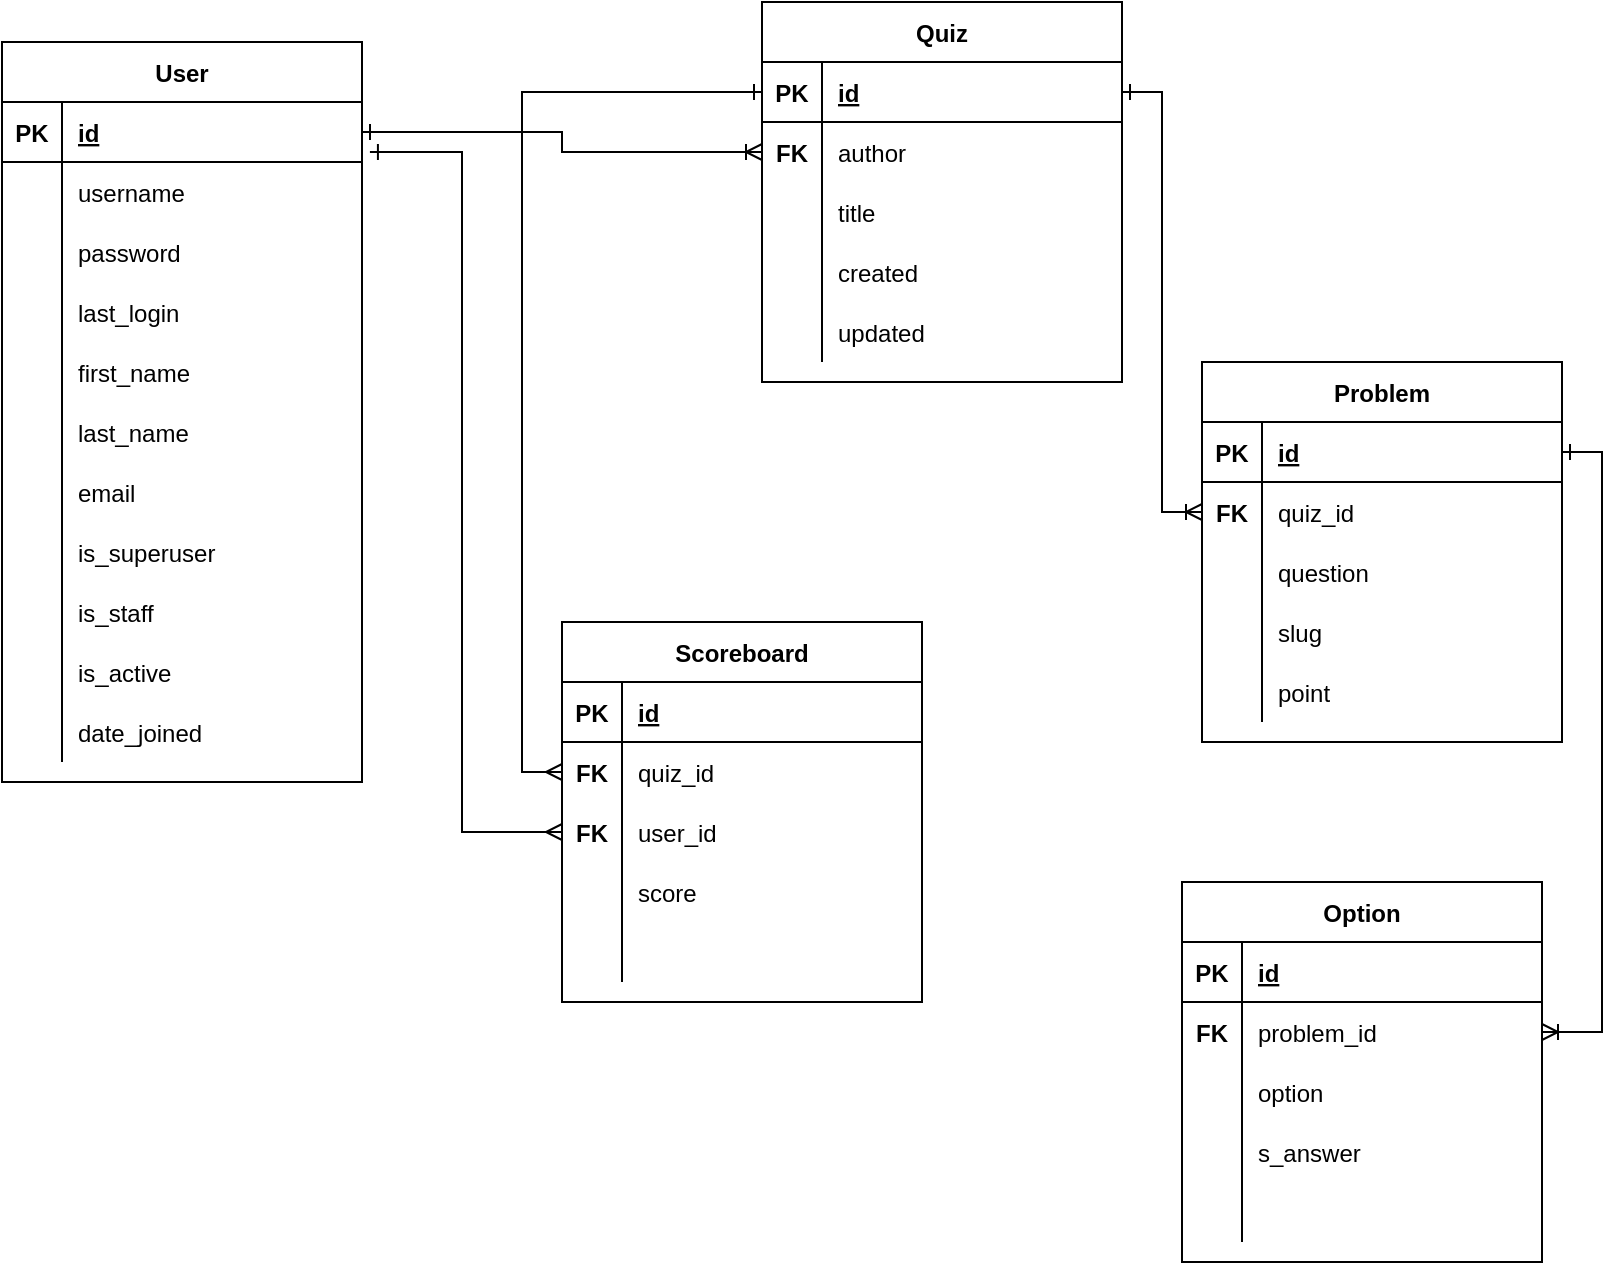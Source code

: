 <mxfile version="14.4.7" type="device"><diagram id="vzbMSQpqCz-FM4t02Jkn" name="Page-1"><mxGraphModel dx="1262" dy="716" grid="1" gridSize="10" guides="1" tooltips="1" connect="1" arrows="1" fold="1" page="1" pageScale="1" pageWidth="850" pageHeight="1100" math="0" shadow="0"><root><mxCell id="0"/><mxCell id="1" parent="0"/><mxCell id="4uhWB9Lu1iKHRKdh0gVq-2" value="Quiz" style="shape=table;startSize=30;container=1;collapsible=1;childLayout=tableLayout;fixedRows=1;rowLines=0;fontStyle=1;align=center;resizeLast=1;" parent="1" vertex="1"><mxGeometry x="420" width="180" height="190" as="geometry"><mxRectangle x="300" y="30" width="60" height="30" as="alternateBounds"/></mxGeometry></mxCell><mxCell id="4uhWB9Lu1iKHRKdh0gVq-3" value="" style="shape=partialRectangle;collapsible=0;dropTarget=0;pointerEvents=0;fillColor=none;top=0;left=0;bottom=1;right=0;points=[[0,0.5],[1,0.5]];portConstraint=eastwest;" parent="4uhWB9Lu1iKHRKdh0gVq-2" vertex="1"><mxGeometry y="30" width="180" height="30" as="geometry"/></mxCell><mxCell id="4uhWB9Lu1iKHRKdh0gVq-4" value="PK" style="shape=partialRectangle;connectable=0;fillColor=none;top=0;left=0;bottom=0;right=0;fontStyle=1;overflow=hidden;" parent="4uhWB9Lu1iKHRKdh0gVq-3" vertex="1"><mxGeometry width="30" height="30" as="geometry"/></mxCell><mxCell id="4uhWB9Lu1iKHRKdh0gVq-5" value="id" style="shape=partialRectangle;connectable=0;fillColor=none;top=0;left=0;bottom=0;right=0;align=left;spacingLeft=6;fontStyle=5;overflow=hidden;" parent="4uhWB9Lu1iKHRKdh0gVq-3" vertex="1"><mxGeometry x="30" width="150" height="30" as="geometry"/></mxCell><mxCell id="4uhWB9Lu1iKHRKdh0gVq-9" value="" style="shape=partialRectangle;collapsible=0;dropTarget=0;pointerEvents=0;fillColor=none;top=0;left=0;bottom=0;right=0;points=[[0,0.5],[1,0.5]];portConstraint=eastwest;" parent="4uhWB9Lu1iKHRKdh0gVq-2" vertex="1"><mxGeometry y="60" width="180" height="30" as="geometry"/></mxCell><mxCell id="4uhWB9Lu1iKHRKdh0gVq-10" value="FK" style="shape=partialRectangle;connectable=0;fillColor=none;top=0;left=0;bottom=0;right=0;editable=1;overflow=hidden;fontStyle=1" parent="4uhWB9Lu1iKHRKdh0gVq-9" vertex="1"><mxGeometry width="30" height="30" as="geometry"/></mxCell><mxCell id="4uhWB9Lu1iKHRKdh0gVq-11" value="author" style="shape=partialRectangle;connectable=0;fillColor=none;top=0;left=0;bottom=0;right=0;align=left;spacingLeft=6;overflow=hidden;" parent="4uhWB9Lu1iKHRKdh0gVq-9" vertex="1"><mxGeometry x="30" width="150" height="30" as="geometry"/></mxCell><mxCell id="4uhWB9Lu1iKHRKdh0gVq-6" value="" style="shape=partialRectangle;collapsible=0;dropTarget=0;pointerEvents=0;fillColor=none;top=0;left=0;bottom=0;right=0;points=[[0,0.5],[1,0.5]];portConstraint=eastwest;" parent="4uhWB9Lu1iKHRKdh0gVq-2" vertex="1"><mxGeometry y="90" width="180" height="30" as="geometry"/></mxCell><mxCell id="4uhWB9Lu1iKHRKdh0gVq-7" value="" style="shape=partialRectangle;connectable=0;fillColor=none;top=0;left=0;bottom=0;right=0;editable=1;overflow=hidden;" parent="4uhWB9Lu1iKHRKdh0gVq-6" vertex="1"><mxGeometry width="30" height="30" as="geometry"/></mxCell><mxCell id="4uhWB9Lu1iKHRKdh0gVq-8" value="title" style="shape=partialRectangle;connectable=0;fillColor=none;top=0;left=0;bottom=0;right=0;align=left;spacingLeft=6;overflow=hidden;" parent="4uhWB9Lu1iKHRKdh0gVq-6" vertex="1"><mxGeometry x="30" width="150" height="30" as="geometry"/></mxCell><mxCell id="4uhWB9Lu1iKHRKdh0gVq-12" value="" style="shape=partialRectangle;collapsible=0;dropTarget=0;pointerEvents=0;fillColor=none;top=0;left=0;bottom=0;right=0;points=[[0,0.5],[1,0.5]];portConstraint=eastwest;" parent="4uhWB9Lu1iKHRKdh0gVq-2" vertex="1"><mxGeometry y="120" width="180" height="30" as="geometry"/></mxCell><mxCell id="4uhWB9Lu1iKHRKdh0gVq-13" value="" style="shape=partialRectangle;connectable=0;fillColor=none;top=0;left=0;bottom=0;right=0;editable=1;overflow=hidden;" parent="4uhWB9Lu1iKHRKdh0gVq-12" vertex="1"><mxGeometry width="30" height="30" as="geometry"/></mxCell><mxCell id="4uhWB9Lu1iKHRKdh0gVq-14" value="created" style="shape=partialRectangle;connectable=0;fillColor=none;top=0;left=0;bottom=0;right=0;align=left;spacingLeft=6;overflow=hidden;" parent="4uhWB9Lu1iKHRKdh0gVq-12" vertex="1"><mxGeometry x="30" width="150" height="30" as="geometry"/></mxCell><mxCell id="4uhWB9Lu1iKHRKdh0gVq-15" value="" style="shape=partialRectangle;collapsible=0;dropTarget=0;pointerEvents=0;fillColor=none;top=0;left=0;bottom=0;right=0;points=[[0,0.5],[1,0.5]];portConstraint=eastwest;" parent="4uhWB9Lu1iKHRKdh0gVq-2" vertex="1"><mxGeometry y="150" width="180" height="30" as="geometry"/></mxCell><mxCell id="4uhWB9Lu1iKHRKdh0gVq-16" value="" style="shape=partialRectangle;connectable=0;fillColor=none;top=0;left=0;bottom=0;right=0;editable=1;overflow=hidden;" parent="4uhWB9Lu1iKHRKdh0gVq-15" vertex="1"><mxGeometry width="30" height="30" as="geometry"/></mxCell><mxCell id="4uhWB9Lu1iKHRKdh0gVq-17" value="updated" style="shape=partialRectangle;connectable=0;fillColor=none;top=0;left=0;bottom=0;right=0;align=left;spacingLeft=6;overflow=hidden;" parent="4uhWB9Lu1iKHRKdh0gVq-15" vertex="1"><mxGeometry x="30" width="150" height="30" as="geometry"/></mxCell><mxCell id="4uhWB9Lu1iKHRKdh0gVq-18" value="Problem" style="shape=table;startSize=30;container=1;collapsible=1;childLayout=tableLayout;fixedRows=1;rowLines=0;fontStyle=1;align=center;resizeLast=1;" parent="1" vertex="1"><mxGeometry x="640" y="180" width="180" height="190" as="geometry"><mxRectangle x="300" y="30" width="60" height="30" as="alternateBounds"/></mxGeometry></mxCell><mxCell id="4uhWB9Lu1iKHRKdh0gVq-19" value="" style="shape=partialRectangle;collapsible=0;dropTarget=0;pointerEvents=0;fillColor=none;top=0;left=0;bottom=1;right=0;points=[[0,0.5],[1,0.5]];portConstraint=eastwest;" parent="4uhWB9Lu1iKHRKdh0gVq-18" vertex="1"><mxGeometry y="30" width="180" height="30" as="geometry"/></mxCell><mxCell id="4uhWB9Lu1iKHRKdh0gVq-20" value="PK" style="shape=partialRectangle;connectable=0;fillColor=none;top=0;left=0;bottom=0;right=0;fontStyle=1;overflow=hidden;" parent="4uhWB9Lu1iKHRKdh0gVq-19" vertex="1"><mxGeometry width="30" height="30" as="geometry"/></mxCell><mxCell id="4uhWB9Lu1iKHRKdh0gVq-21" value="id" style="shape=partialRectangle;connectable=0;fillColor=none;top=0;left=0;bottom=0;right=0;align=left;spacingLeft=6;fontStyle=5;overflow=hidden;" parent="4uhWB9Lu1iKHRKdh0gVq-19" vertex="1"><mxGeometry x="30" width="150" height="30" as="geometry"/></mxCell><mxCell id="4uhWB9Lu1iKHRKdh0gVq-22" value="" style="shape=partialRectangle;collapsible=0;dropTarget=0;pointerEvents=0;fillColor=none;top=0;left=0;bottom=0;right=0;points=[[0,0.5],[1,0.5]];portConstraint=eastwest;" parent="4uhWB9Lu1iKHRKdh0gVq-18" vertex="1"><mxGeometry y="60" width="180" height="30" as="geometry"/></mxCell><mxCell id="4uhWB9Lu1iKHRKdh0gVq-23" value="FK" style="shape=partialRectangle;connectable=0;fillColor=none;top=0;left=0;bottom=0;right=0;editable=1;overflow=hidden;fontStyle=1" parent="4uhWB9Lu1iKHRKdh0gVq-22" vertex="1"><mxGeometry width="30" height="30" as="geometry"/></mxCell><mxCell id="4uhWB9Lu1iKHRKdh0gVq-24" value="quiz_id" style="shape=partialRectangle;connectable=0;fillColor=none;top=0;left=0;bottom=0;right=0;align=left;spacingLeft=6;overflow=hidden;" parent="4uhWB9Lu1iKHRKdh0gVq-22" vertex="1"><mxGeometry x="30" width="150" height="30" as="geometry"/></mxCell><mxCell id="4uhWB9Lu1iKHRKdh0gVq-25" value="" style="shape=partialRectangle;collapsible=0;dropTarget=0;pointerEvents=0;fillColor=none;top=0;left=0;bottom=0;right=0;points=[[0,0.5],[1,0.5]];portConstraint=eastwest;" parent="4uhWB9Lu1iKHRKdh0gVq-18" vertex="1"><mxGeometry y="90" width="180" height="30" as="geometry"/></mxCell><mxCell id="4uhWB9Lu1iKHRKdh0gVq-26" value="" style="shape=partialRectangle;connectable=0;fillColor=none;top=0;left=0;bottom=0;right=0;editable=1;overflow=hidden;" parent="4uhWB9Lu1iKHRKdh0gVq-25" vertex="1"><mxGeometry width="30" height="30" as="geometry"/></mxCell><mxCell id="4uhWB9Lu1iKHRKdh0gVq-27" value="question" style="shape=partialRectangle;connectable=0;fillColor=none;top=0;left=0;bottom=0;right=0;align=left;spacingLeft=6;overflow=hidden;" parent="4uhWB9Lu1iKHRKdh0gVq-25" vertex="1"><mxGeometry x="30" width="150" height="30" as="geometry"/></mxCell><mxCell id="4uhWB9Lu1iKHRKdh0gVq-28" value="" style="shape=partialRectangle;collapsible=0;dropTarget=0;pointerEvents=0;fillColor=none;top=0;left=0;bottom=0;right=0;points=[[0,0.5],[1,0.5]];portConstraint=eastwest;" parent="4uhWB9Lu1iKHRKdh0gVq-18" vertex="1"><mxGeometry y="120" width="180" height="30" as="geometry"/></mxCell><mxCell id="4uhWB9Lu1iKHRKdh0gVq-29" value="" style="shape=partialRectangle;connectable=0;fillColor=none;top=0;left=0;bottom=0;right=0;editable=1;overflow=hidden;" parent="4uhWB9Lu1iKHRKdh0gVq-28" vertex="1"><mxGeometry width="30" height="30" as="geometry"/></mxCell><mxCell id="4uhWB9Lu1iKHRKdh0gVq-30" value="slug" style="shape=partialRectangle;connectable=0;fillColor=none;top=0;left=0;bottom=0;right=0;align=left;spacingLeft=6;overflow=hidden;" parent="4uhWB9Lu1iKHRKdh0gVq-28" vertex="1"><mxGeometry x="30" width="150" height="30" as="geometry"/></mxCell><mxCell id="4uhWB9Lu1iKHRKdh0gVq-31" value="" style="shape=partialRectangle;collapsible=0;dropTarget=0;pointerEvents=0;fillColor=none;top=0;left=0;bottom=0;right=0;points=[[0,0.5],[1,0.5]];portConstraint=eastwest;" parent="4uhWB9Lu1iKHRKdh0gVq-18" vertex="1"><mxGeometry y="150" width="180" height="30" as="geometry"/></mxCell><mxCell id="4uhWB9Lu1iKHRKdh0gVq-32" value="" style="shape=partialRectangle;connectable=0;fillColor=none;top=0;left=0;bottom=0;right=0;editable=1;overflow=hidden;" parent="4uhWB9Lu1iKHRKdh0gVq-31" vertex="1"><mxGeometry width="30" height="30" as="geometry"/></mxCell><mxCell id="4uhWB9Lu1iKHRKdh0gVq-33" value="point" style="shape=partialRectangle;connectable=0;fillColor=none;top=0;left=0;bottom=0;right=0;align=left;spacingLeft=6;overflow=hidden;" parent="4uhWB9Lu1iKHRKdh0gVq-31" vertex="1"><mxGeometry x="30" width="150" height="30" as="geometry"/></mxCell><mxCell id="4uhWB9Lu1iKHRKdh0gVq-34" value="Option" style="shape=table;startSize=30;container=1;collapsible=1;childLayout=tableLayout;fixedRows=1;rowLines=0;fontStyle=1;align=center;resizeLast=1;" parent="1" vertex="1"><mxGeometry x="630" y="440" width="180" height="190" as="geometry"><mxRectangle x="300" y="30" width="60" height="30" as="alternateBounds"/></mxGeometry></mxCell><mxCell id="4uhWB9Lu1iKHRKdh0gVq-35" value="" style="shape=partialRectangle;collapsible=0;dropTarget=0;pointerEvents=0;fillColor=none;top=0;left=0;bottom=1;right=0;points=[[0,0.5],[1,0.5]];portConstraint=eastwest;" parent="4uhWB9Lu1iKHRKdh0gVq-34" vertex="1"><mxGeometry y="30" width="180" height="30" as="geometry"/></mxCell><mxCell id="4uhWB9Lu1iKHRKdh0gVq-36" value="PK" style="shape=partialRectangle;connectable=0;fillColor=none;top=0;left=0;bottom=0;right=0;fontStyle=1;overflow=hidden;" parent="4uhWB9Lu1iKHRKdh0gVq-35" vertex="1"><mxGeometry width="30" height="30" as="geometry"/></mxCell><mxCell id="4uhWB9Lu1iKHRKdh0gVq-37" value="id" style="shape=partialRectangle;connectable=0;fillColor=none;top=0;left=0;bottom=0;right=0;align=left;spacingLeft=6;fontStyle=5;overflow=hidden;" parent="4uhWB9Lu1iKHRKdh0gVq-35" vertex="1"><mxGeometry x="30" width="150" height="30" as="geometry"/></mxCell><mxCell id="4uhWB9Lu1iKHRKdh0gVq-38" value="" style="shape=partialRectangle;collapsible=0;dropTarget=0;pointerEvents=0;fillColor=none;top=0;left=0;bottom=0;right=0;points=[[0,0.5],[1,0.5]];portConstraint=eastwest;" parent="4uhWB9Lu1iKHRKdh0gVq-34" vertex="1"><mxGeometry y="60" width="180" height="30" as="geometry"/></mxCell><mxCell id="4uhWB9Lu1iKHRKdh0gVq-39" value="FK" style="shape=partialRectangle;connectable=0;fillColor=none;top=0;left=0;bottom=0;right=0;editable=1;overflow=hidden;fontStyle=1" parent="4uhWB9Lu1iKHRKdh0gVq-38" vertex="1"><mxGeometry width="30" height="30" as="geometry"/></mxCell><mxCell id="4uhWB9Lu1iKHRKdh0gVq-40" value="problem_id" style="shape=partialRectangle;connectable=0;fillColor=none;top=0;left=0;bottom=0;right=0;align=left;spacingLeft=6;overflow=hidden;" parent="4uhWB9Lu1iKHRKdh0gVq-38" vertex="1"><mxGeometry x="30" width="150" height="30" as="geometry"/></mxCell><mxCell id="4uhWB9Lu1iKHRKdh0gVq-41" value="" style="shape=partialRectangle;collapsible=0;dropTarget=0;pointerEvents=0;fillColor=none;top=0;left=0;bottom=0;right=0;points=[[0,0.5],[1,0.5]];portConstraint=eastwest;" parent="4uhWB9Lu1iKHRKdh0gVq-34" vertex="1"><mxGeometry y="90" width="180" height="30" as="geometry"/></mxCell><mxCell id="4uhWB9Lu1iKHRKdh0gVq-42" value="" style="shape=partialRectangle;connectable=0;fillColor=none;top=0;left=0;bottom=0;right=0;editable=1;overflow=hidden;" parent="4uhWB9Lu1iKHRKdh0gVq-41" vertex="1"><mxGeometry width="30" height="30" as="geometry"/></mxCell><mxCell id="4uhWB9Lu1iKHRKdh0gVq-43" value="option" style="shape=partialRectangle;connectable=0;fillColor=none;top=0;left=0;bottom=0;right=0;align=left;spacingLeft=6;overflow=hidden;" parent="4uhWB9Lu1iKHRKdh0gVq-41" vertex="1"><mxGeometry x="30" width="150" height="30" as="geometry"/></mxCell><mxCell id="4uhWB9Lu1iKHRKdh0gVq-44" value="" style="shape=partialRectangle;collapsible=0;dropTarget=0;pointerEvents=0;fillColor=none;top=0;left=0;bottom=0;right=0;points=[[0,0.5],[1,0.5]];portConstraint=eastwest;" parent="4uhWB9Lu1iKHRKdh0gVq-34" vertex="1"><mxGeometry y="120" width="180" height="30" as="geometry"/></mxCell><mxCell id="4uhWB9Lu1iKHRKdh0gVq-45" value="" style="shape=partialRectangle;connectable=0;fillColor=none;top=0;left=0;bottom=0;right=0;editable=1;overflow=hidden;" parent="4uhWB9Lu1iKHRKdh0gVq-44" vertex="1"><mxGeometry width="30" height="30" as="geometry"/></mxCell><mxCell id="4uhWB9Lu1iKHRKdh0gVq-46" value="s_answer" style="shape=partialRectangle;connectable=0;fillColor=none;top=0;left=0;bottom=0;right=0;align=left;spacingLeft=6;overflow=hidden;" parent="4uhWB9Lu1iKHRKdh0gVq-44" vertex="1"><mxGeometry x="30" width="150" height="30" as="geometry"/></mxCell><mxCell id="4uhWB9Lu1iKHRKdh0gVq-47" value="" style="shape=partialRectangle;collapsible=0;dropTarget=0;pointerEvents=0;fillColor=none;top=0;left=0;bottom=0;right=0;points=[[0,0.5],[1,0.5]];portConstraint=eastwest;" parent="4uhWB9Lu1iKHRKdh0gVq-34" vertex="1"><mxGeometry y="150" width="180" height="30" as="geometry"/></mxCell><mxCell id="4uhWB9Lu1iKHRKdh0gVq-48" value="" style="shape=partialRectangle;connectable=0;fillColor=none;top=0;left=0;bottom=0;right=0;editable=1;overflow=hidden;" parent="4uhWB9Lu1iKHRKdh0gVq-47" vertex="1"><mxGeometry width="30" height="30" as="geometry"/></mxCell><mxCell id="4uhWB9Lu1iKHRKdh0gVq-49" value="" style="shape=partialRectangle;connectable=0;fillColor=none;top=0;left=0;bottom=0;right=0;align=left;spacingLeft=6;overflow=hidden;" parent="4uhWB9Lu1iKHRKdh0gVq-47" vertex="1"><mxGeometry x="30" width="150" height="30" as="geometry"/></mxCell><mxCell id="4uhWB9Lu1iKHRKdh0gVq-50" value="User" style="shape=table;startSize=30;container=1;collapsible=1;childLayout=tableLayout;fixedRows=1;rowLines=0;fontStyle=1;align=center;resizeLast=1;" parent="1" vertex="1"><mxGeometry x="40" y="20" width="180" height="370" as="geometry"><mxRectangle x="300" y="30" width="60" height="30" as="alternateBounds"/></mxGeometry></mxCell><mxCell id="4uhWB9Lu1iKHRKdh0gVq-51" value="" style="shape=partialRectangle;collapsible=0;dropTarget=0;pointerEvents=0;fillColor=none;top=0;left=0;bottom=1;right=0;points=[[0,0.5],[1,0.5]];portConstraint=eastwest;" parent="4uhWB9Lu1iKHRKdh0gVq-50" vertex="1"><mxGeometry y="30" width="180" height="30" as="geometry"/></mxCell><mxCell id="4uhWB9Lu1iKHRKdh0gVq-52" value="PK" style="shape=partialRectangle;connectable=0;fillColor=none;top=0;left=0;bottom=0;right=0;fontStyle=1;overflow=hidden;" parent="4uhWB9Lu1iKHRKdh0gVq-51" vertex="1"><mxGeometry width="30" height="30" as="geometry"/></mxCell><mxCell id="4uhWB9Lu1iKHRKdh0gVq-53" value="id" style="shape=partialRectangle;connectable=0;fillColor=none;top=0;left=0;bottom=0;right=0;align=left;spacingLeft=6;fontStyle=5;overflow=hidden;" parent="4uhWB9Lu1iKHRKdh0gVq-51" vertex="1"><mxGeometry x="30" width="150" height="30" as="geometry"/></mxCell><mxCell id="4uhWB9Lu1iKHRKdh0gVq-54" value="" style="shape=partialRectangle;collapsible=0;dropTarget=0;pointerEvents=0;fillColor=none;top=0;left=0;bottom=0;right=0;points=[[0,0.5],[1,0.5]];portConstraint=eastwest;" parent="4uhWB9Lu1iKHRKdh0gVq-50" vertex="1"><mxGeometry y="60" width="180" height="30" as="geometry"/></mxCell><mxCell id="4uhWB9Lu1iKHRKdh0gVq-55" value="" style="shape=partialRectangle;connectable=0;fillColor=none;top=0;left=0;bottom=0;right=0;editable=1;overflow=hidden;fontStyle=1" parent="4uhWB9Lu1iKHRKdh0gVq-54" vertex="1"><mxGeometry width="30" height="30" as="geometry"/></mxCell><mxCell id="4uhWB9Lu1iKHRKdh0gVq-56" value="username" style="shape=partialRectangle;connectable=0;fillColor=none;top=0;left=0;bottom=0;right=0;align=left;spacingLeft=6;overflow=hidden;" parent="4uhWB9Lu1iKHRKdh0gVq-54" vertex="1"><mxGeometry x="30" width="150" height="30" as="geometry"/></mxCell><mxCell id="4uhWB9Lu1iKHRKdh0gVq-57" value="" style="shape=partialRectangle;collapsible=0;dropTarget=0;pointerEvents=0;fillColor=none;top=0;left=0;bottom=0;right=0;points=[[0,0.5],[1,0.5]];portConstraint=eastwest;" parent="4uhWB9Lu1iKHRKdh0gVq-50" vertex="1"><mxGeometry y="90" width="180" height="30" as="geometry"/></mxCell><mxCell id="4uhWB9Lu1iKHRKdh0gVq-58" value="" style="shape=partialRectangle;connectable=0;fillColor=none;top=0;left=0;bottom=0;right=0;editable=1;overflow=hidden;" parent="4uhWB9Lu1iKHRKdh0gVq-57" vertex="1"><mxGeometry width="30" height="30" as="geometry"/></mxCell><mxCell id="4uhWB9Lu1iKHRKdh0gVq-59" value="password" style="shape=partialRectangle;connectable=0;fillColor=none;top=0;left=0;bottom=0;right=0;align=left;spacingLeft=6;overflow=hidden;" parent="4uhWB9Lu1iKHRKdh0gVq-57" vertex="1"><mxGeometry x="30" width="150" height="30" as="geometry"/></mxCell><mxCell id="4uhWB9Lu1iKHRKdh0gVq-60" value="" style="shape=partialRectangle;collapsible=0;dropTarget=0;pointerEvents=0;fillColor=none;top=0;left=0;bottom=0;right=0;points=[[0,0.5],[1,0.5]];portConstraint=eastwest;" parent="4uhWB9Lu1iKHRKdh0gVq-50" vertex="1"><mxGeometry y="120" width="180" height="30" as="geometry"/></mxCell><mxCell id="4uhWB9Lu1iKHRKdh0gVq-61" value="" style="shape=partialRectangle;connectable=0;fillColor=none;top=0;left=0;bottom=0;right=0;editable=1;overflow=hidden;" parent="4uhWB9Lu1iKHRKdh0gVq-60" vertex="1"><mxGeometry width="30" height="30" as="geometry"/></mxCell><mxCell id="4uhWB9Lu1iKHRKdh0gVq-62" value="last_login" style="shape=partialRectangle;connectable=0;fillColor=none;top=0;left=0;bottom=0;right=0;align=left;spacingLeft=6;overflow=hidden;" parent="4uhWB9Lu1iKHRKdh0gVq-60" vertex="1"><mxGeometry x="30" width="150" height="30" as="geometry"/></mxCell><mxCell id="4uhWB9Lu1iKHRKdh0gVq-67" value="" style="shape=partialRectangle;collapsible=0;dropTarget=0;pointerEvents=0;fillColor=none;top=0;left=0;bottom=0;right=0;points=[[0,0.5],[1,0.5]];portConstraint=eastwest;" parent="4uhWB9Lu1iKHRKdh0gVq-50" vertex="1"><mxGeometry y="150" width="180" height="30" as="geometry"/></mxCell><mxCell id="4uhWB9Lu1iKHRKdh0gVq-68" value="" style="shape=partialRectangle;connectable=0;fillColor=none;top=0;left=0;bottom=0;right=0;editable=1;overflow=hidden;" parent="4uhWB9Lu1iKHRKdh0gVq-67" vertex="1"><mxGeometry width="30" height="30" as="geometry"/></mxCell><mxCell id="4uhWB9Lu1iKHRKdh0gVq-69" value="first_name" style="shape=partialRectangle;connectable=0;fillColor=none;top=0;left=0;bottom=0;right=0;align=left;spacingLeft=6;overflow=hidden;" parent="4uhWB9Lu1iKHRKdh0gVq-67" vertex="1"><mxGeometry x="30" width="150" height="30" as="geometry"/></mxCell><mxCell id="4uhWB9Lu1iKHRKdh0gVq-70" value="" style="shape=partialRectangle;collapsible=0;dropTarget=0;pointerEvents=0;fillColor=none;top=0;left=0;bottom=0;right=0;points=[[0,0.5],[1,0.5]];portConstraint=eastwest;" parent="4uhWB9Lu1iKHRKdh0gVq-50" vertex="1"><mxGeometry y="180" width="180" height="30" as="geometry"/></mxCell><mxCell id="4uhWB9Lu1iKHRKdh0gVq-71" value="" style="shape=partialRectangle;connectable=0;fillColor=none;top=0;left=0;bottom=0;right=0;editable=1;overflow=hidden;" parent="4uhWB9Lu1iKHRKdh0gVq-70" vertex="1"><mxGeometry width="30" height="30" as="geometry"/></mxCell><mxCell id="4uhWB9Lu1iKHRKdh0gVq-72" value="last_name" style="shape=partialRectangle;connectable=0;fillColor=none;top=0;left=0;bottom=0;right=0;align=left;spacingLeft=6;overflow=hidden;" parent="4uhWB9Lu1iKHRKdh0gVq-70" vertex="1"><mxGeometry x="30" width="150" height="30" as="geometry"/></mxCell><mxCell id="4uhWB9Lu1iKHRKdh0gVq-73" value="" style="shape=partialRectangle;collapsible=0;dropTarget=0;pointerEvents=0;fillColor=none;top=0;left=0;bottom=0;right=0;points=[[0,0.5],[1,0.5]];portConstraint=eastwest;" parent="4uhWB9Lu1iKHRKdh0gVq-50" vertex="1"><mxGeometry y="210" width="180" height="30" as="geometry"/></mxCell><mxCell id="4uhWB9Lu1iKHRKdh0gVq-74" value="" style="shape=partialRectangle;connectable=0;fillColor=none;top=0;left=0;bottom=0;right=0;editable=1;overflow=hidden;" parent="4uhWB9Lu1iKHRKdh0gVq-73" vertex="1"><mxGeometry width="30" height="30" as="geometry"/></mxCell><mxCell id="4uhWB9Lu1iKHRKdh0gVq-75" value="email" style="shape=partialRectangle;connectable=0;fillColor=none;top=0;left=0;bottom=0;right=0;align=left;spacingLeft=6;overflow=hidden;" parent="4uhWB9Lu1iKHRKdh0gVq-73" vertex="1"><mxGeometry x="30" width="150" height="30" as="geometry"/></mxCell><mxCell id="4uhWB9Lu1iKHRKdh0gVq-63" value="" style="shape=partialRectangle;collapsible=0;dropTarget=0;pointerEvents=0;fillColor=none;top=0;left=0;bottom=0;right=0;points=[[0,0.5],[1,0.5]];portConstraint=eastwest;" parent="4uhWB9Lu1iKHRKdh0gVq-50" vertex="1"><mxGeometry y="240" width="180" height="30" as="geometry"/></mxCell><mxCell id="4uhWB9Lu1iKHRKdh0gVq-64" value="" style="shape=partialRectangle;connectable=0;fillColor=none;top=0;left=0;bottom=0;right=0;editable=1;overflow=hidden;" parent="4uhWB9Lu1iKHRKdh0gVq-63" vertex="1"><mxGeometry width="30" height="30" as="geometry"/></mxCell><mxCell id="4uhWB9Lu1iKHRKdh0gVq-65" value="is_superuser" style="shape=partialRectangle;connectable=0;fillColor=none;top=0;left=0;bottom=0;right=0;align=left;spacingLeft=6;overflow=hidden;" parent="4uhWB9Lu1iKHRKdh0gVq-63" vertex="1"><mxGeometry x="30" width="150" height="30" as="geometry"/></mxCell><mxCell id="4uhWB9Lu1iKHRKdh0gVq-76" value="" style="shape=partialRectangle;collapsible=0;dropTarget=0;pointerEvents=0;fillColor=none;top=0;left=0;bottom=0;right=0;points=[[0,0.5],[1,0.5]];portConstraint=eastwest;" parent="4uhWB9Lu1iKHRKdh0gVq-50" vertex="1"><mxGeometry y="270" width="180" height="30" as="geometry"/></mxCell><mxCell id="4uhWB9Lu1iKHRKdh0gVq-77" value="" style="shape=partialRectangle;connectable=0;fillColor=none;top=0;left=0;bottom=0;right=0;editable=1;overflow=hidden;" parent="4uhWB9Lu1iKHRKdh0gVq-76" vertex="1"><mxGeometry width="30" height="30" as="geometry"/></mxCell><mxCell id="4uhWB9Lu1iKHRKdh0gVq-78" value="is_staff" style="shape=partialRectangle;connectable=0;fillColor=none;top=0;left=0;bottom=0;right=0;align=left;spacingLeft=6;overflow=hidden;" parent="4uhWB9Lu1iKHRKdh0gVq-76" vertex="1"><mxGeometry x="30" width="150" height="30" as="geometry"/></mxCell><mxCell id="4uhWB9Lu1iKHRKdh0gVq-79" value="" style="shape=partialRectangle;collapsible=0;dropTarget=0;pointerEvents=0;fillColor=none;top=0;left=0;bottom=0;right=0;points=[[0,0.5],[1,0.5]];portConstraint=eastwest;" parent="4uhWB9Lu1iKHRKdh0gVq-50" vertex="1"><mxGeometry y="300" width="180" height="30" as="geometry"/></mxCell><mxCell id="4uhWB9Lu1iKHRKdh0gVq-80" value="" style="shape=partialRectangle;connectable=0;fillColor=none;top=0;left=0;bottom=0;right=0;editable=1;overflow=hidden;" parent="4uhWB9Lu1iKHRKdh0gVq-79" vertex="1"><mxGeometry width="30" height="30" as="geometry"/></mxCell><mxCell id="4uhWB9Lu1iKHRKdh0gVq-81" value="is_active" style="shape=partialRectangle;connectable=0;fillColor=none;top=0;left=0;bottom=0;right=0;align=left;spacingLeft=6;overflow=hidden;" parent="4uhWB9Lu1iKHRKdh0gVq-79" vertex="1"><mxGeometry x="30" width="150" height="30" as="geometry"/></mxCell><mxCell id="4uhWB9Lu1iKHRKdh0gVq-82" value="" style="shape=partialRectangle;collapsible=0;dropTarget=0;pointerEvents=0;fillColor=none;top=0;left=0;bottom=0;right=0;points=[[0,0.5],[1,0.5]];portConstraint=eastwest;" parent="4uhWB9Lu1iKHRKdh0gVq-50" vertex="1"><mxGeometry y="330" width="180" height="30" as="geometry"/></mxCell><mxCell id="4uhWB9Lu1iKHRKdh0gVq-83" value="" style="shape=partialRectangle;connectable=0;fillColor=none;top=0;left=0;bottom=0;right=0;editable=1;overflow=hidden;" parent="4uhWB9Lu1iKHRKdh0gVq-82" vertex="1"><mxGeometry width="30" height="30" as="geometry"/></mxCell><mxCell id="4uhWB9Lu1iKHRKdh0gVq-84" value="date_joined" style="shape=partialRectangle;connectable=0;fillColor=none;top=0;left=0;bottom=0;right=0;align=left;spacingLeft=6;overflow=hidden;" parent="4uhWB9Lu1iKHRKdh0gVq-82" vertex="1"><mxGeometry x="30" width="150" height="30" as="geometry"/></mxCell><mxCell id="4uhWB9Lu1iKHRKdh0gVq-85" style="edgeStyle=orthogonalEdgeStyle;rounded=0;orthogonalLoop=1;jettySize=auto;html=1;entryX=1;entryY=0.5;entryDx=0;entryDy=0;endArrow=ERone;endFill=0;startArrow=ERoneToMany;startFill=0;" parent="1" source="4uhWB9Lu1iKHRKdh0gVq-9" target="4uhWB9Lu1iKHRKdh0gVq-51" edge="1"><mxGeometry relative="1" as="geometry"/></mxCell><mxCell id="4uhWB9Lu1iKHRKdh0gVq-86" style="edgeStyle=orthogonalEdgeStyle;rounded=0;orthogonalLoop=1;jettySize=auto;html=1;entryX=1;entryY=0.5;entryDx=0;entryDy=0;startArrow=ERoneToMany;startFill=0;endArrow=ERone;endFill=0;" parent="1" source="4uhWB9Lu1iKHRKdh0gVq-22" target="4uhWB9Lu1iKHRKdh0gVq-3" edge="1"><mxGeometry relative="1" as="geometry"/></mxCell><mxCell id="4uhWB9Lu1iKHRKdh0gVq-87" style="edgeStyle=orthogonalEdgeStyle;rounded=0;orthogonalLoop=1;jettySize=auto;html=1;entryX=1;entryY=0.5;entryDx=0;entryDy=0;startArrow=ERoneToMany;startFill=0;endArrow=ERone;endFill=0;" parent="1" source="4uhWB9Lu1iKHRKdh0gVq-38" target="4uhWB9Lu1iKHRKdh0gVq-19" edge="1"><mxGeometry relative="1" as="geometry"/></mxCell><mxCell id="R06SK01r7VLNodCqX6tG-1" value="Scoreboard" style="shape=table;startSize=30;container=1;collapsible=1;childLayout=tableLayout;fixedRows=1;rowLines=0;fontStyle=1;align=center;resizeLast=1;" vertex="1" parent="1"><mxGeometry x="320" y="310" width="180" height="190" as="geometry"><mxRectangle x="300" y="30" width="60" height="30" as="alternateBounds"/></mxGeometry></mxCell><mxCell id="R06SK01r7VLNodCqX6tG-2" value="" style="shape=partialRectangle;collapsible=0;dropTarget=0;pointerEvents=0;fillColor=none;top=0;left=0;bottom=1;right=0;points=[[0,0.5],[1,0.5]];portConstraint=eastwest;" vertex="1" parent="R06SK01r7VLNodCqX6tG-1"><mxGeometry y="30" width="180" height="30" as="geometry"/></mxCell><mxCell id="R06SK01r7VLNodCqX6tG-3" value="PK" style="shape=partialRectangle;connectable=0;fillColor=none;top=0;left=0;bottom=0;right=0;fontStyle=1;overflow=hidden;" vertex="1" parent="R06SK01r7VLNodCqX6tG-2"><mxGeometry width="30" height="30" as="geometry"/></mxCell><mxCell id="R06SK01r7VLNodCqX6tG-4" value="id" style="shape=partialRectangle;connectable=0;fillColor=none;top=0;left=0;bottom=0;right=0;align=left;spacingLeft=6;fontStyle=5;overflow=hidden;" vertex="1" parent="R06SK01r7VLNodCqX6tG-2"><mxGeometry x="30" width="150" height="30" as="geometry"/></mxCell><mxCell id="R06SK01r7VLNodCqX6tG-5" value="" style="shape=partialRectangle;collapsible=0;dropTarget=0;pointerEvents=0;fillColor=none;top=0;left=0;bottom=0;right=0;points=[[0,0.5],[1,0.5]];portConstraint=eastwest;" vertex="1" parent="R06SK01r7VLNodCqX6tG-1"><mxGeometry y="60" width="180" height="30" as="geometry"/></mxCell><mxCell id="R06SK01r7VLNodCqX6tG-6" value="FK" style="shape=partialRectangle;connectable=0;fillColor=none;top=0;left=0;bottom=0;right=0;editable=1;overflow=hidden;fontStyle=1" vertex="1" parent="R06SK01r7VLNodCqX6tG-5"><mxGeometry width="30" height="30" as="geometry"/></mxCell><mxCell id="R06SK01r7VLNodCqX6tG-7" value="quiz_id" style="shape=partialRectangle;connectable=0;fillColor=none;top=0;left=0;bottom=0;right=0;align=left;spacingLeft=6;overflow=hidden;" vertex="1" parent="R06SK01r7VLNodCqX6tG-5"><mxGeometry x="30" width="150" height="30" as="geometry"/></mxCell><mxCell id="R06SK01r7VLNodCqX6tG-8" value="" style="shape=partialRectangle;collapsible=0;dropTarget=0;pointerEvents=0;fillColor=none;top=0;left=0;bottom=0;right=0;points=[[0,0.5],[1,0.5]];portConstraint=eastwest;" vertex="1" parent="R06SK01r7VLNodCqX6tG-1"><mxGeometry y="90" width="180" height="30" as="geometry"/></mxCell><mxCell id="R06SK01r7VLNodCqX6tG-9" value="FK" style="shape=partialRectangle;connectable=0;fillColor=none;top=0;left=0;bottom=0;right=0;editable=1;overflow=hidden;fontStyle=1" vertex="1" parent="R06SK01r7VLNodCqX6tG-8"><mxGeometry width="30" height="30" as="geometry"/></mxCell><mxCell id="R06SK01r7VLNodCqX6tG-10" value="user_id" style="shape=partialRectangle;connectable=0;fillColor=none;top=0;left=0;bottom=0;right=0;align=left;spacingLeft=6;overflow=hidden;" vertex="1" parent="R06SK01r7VLNodCqX6tG-8"><mxGeometry x="30" width="150" height="30" as="geometry"/></mxCell><mxCell id="R06SK01r7VLNodCqX6tG-11" value="" style="shape=partialRectangle;collapsible=0;dropTarget=0;pointerEvents=0;fillColor=none;top=0;left=0;bottom=0;right=0;points=[[0,0.5],[1,0.5]];portConstraint=eastwest;" vertex="1" parent="R06SK01r7VLNodCqX6tG-1"><mxGeometry y="120" width="180" height="30" as="geometry"/></mxCell><mxCell id="R06SK01r7VLNodCqX6tG-12" value="" style="shape=partialRectangle;connectable=0;fillColor=none;top=0;left=0;bottom=0;right=0;editable=1;overflow=hidden;" vertex="1" parent="R06SK01r7VLNodCqX6tG-11"><mxGeometry width="30" height="30" as="geometry"/></mxCell><mxCell id="R06SK01r7VLNodCqX6tG-13" value="score" style="shape=partialRectangle;connectable=0;fillColor=none;top=0;left=0;bottom=0;right=0;align=left;spacingLeft=6;overflow=hidden;" vertex="1" parent="R06SK01r7VLNodCqX6tG-11"><mxGeometry x="30" width="150" height="30" as="geometry"/></mxCell><mxCell id="R06SK01r7VLNodCqX6tG-14" value="" style="shape=partialRectangle;collapsible=0;dropTarget=0;pointerEvents=0;fillColor=none;top=0;left=0;bottom=0;right=0;points=[[0,0.5],[1,0.5]];portConstraint=eastwest;" vertex="1" parent="R06SK01r7VLNodCqX6tG-1"><mxGeometry y="150" width="180" height="30" as="geometry"/></mxCell><mxCell id="R06SK01r7VLNodCqX6tG-15" value="" style="shape=partialRectangle;connectable=0;fillColor=none;top=0;left=0;bottom=0;right=0;editable=1;overflow=hidden;" vertex="1" parent="R06SK01r7VLNodCqX6tG-14"><mxGeometry width="30" height="30" as="geometry"/></mxCell><mxCell id="R06SK01r7VLNodCqX6tG-16" value="" style="shape=partialRectangle;connectable=0;fillColor=none;top=0;left=0;bottom=0;right=0;align=left;spacingLeft=6;overflow=hidden;" vertex="1" parent="R06SK01r7VLNodCqX6tG-14"><mxGeometry x="30" width="150" height="30" as="geometry"/></mxCell><mxCell id="R06SK01r7VLNodCqX6tG-17" style="edgeStyle=orthogonalEdgeStyle;rounded=0;orthogonalLoop=1;jettySize=auto;html=1;entryX=0;entryY=0.5;entryDx=0;entryDy=0;endArrow=ERmany;endFill=0;startArrow=ERone;startFill=0;" edge="1" parent="1" source="4uhWB9Lu1iKHRKdh0gVq-3" target="R06SK01r7VLNodCqX6tG-5"><mxGeometry relative="1" as="geometry"/></mxCell><mxCell id="R06SK01r7VLNodCqX6tG-18" style="edgeStyle=orthogonalEdgeStyle;rounded=0;orthogonalLoop=1;jettySize=auto;html=1;entryX=1.022;entryY=0.833;entryDx=0;entryDy=0;entryPerimeter=0;endArrow=ERone;endFill=0;startArrow=ERmany;startFill=0;" edge="1" parent="1" source="R06SK01r7VLNodCqX6tG-8" target="4uhWB9Lu1iKHRKdh0gVq-51"><mxGeometry relative="1" as="geometry"/></mxCell></root></mxGraphModel></diagram></mxfile>